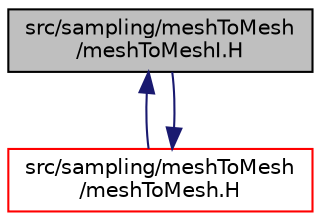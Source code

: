 digraph "src/sampling/meshToMesh/meshToMeshI.H"
{
  bgcolor="transparent";
  edge [fontname="Helvetica",fontsize="10",labelfontname="Helvetica",labelfontsize="10"];
  node [fontname="Helvetica",fontsize="10",shape=record];
  Node1 [label="src/sampling/meshToMesh\l/meshToMeshI.H",height=0.2,width=0.4,color="black", fillcolor="grey75", style="filled", fontcolor="black"];
  Node1 -> Node2 [dir="back",color="midnightblue",fontsize="10",style="solid",fontname="Helvetica"];
  Node2 [label="src/sampling/meshToMesh\l/meshToMesh.H",height=0.2,width=0.4,color="red",URL="$a09858.html"];
  Node2 -> Node1 [dir="back",color="midnightblue",fontsize="10",style="solid",fontname="Helvetica"];
}
